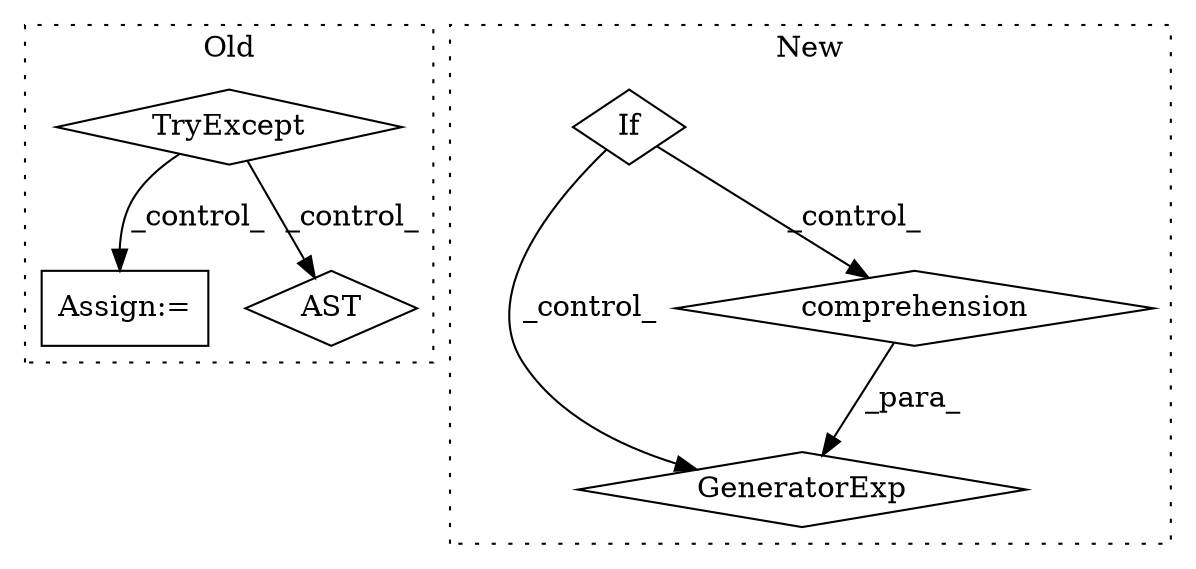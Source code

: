 digraph G {
subgraph cluster0 {
1 [label="TryExcept" a="71" s="22552" l="13" shape="diamond"];
4 [label="Assign:=" a="68" s="22573" l="3" shape="box"];
5 [label="AST" a="2" s="22594,0" l="7,0" shape="diamond"];
label = "Old";
style="dotted";
}
subgraph cluster1 {
2 [label="GeneratorExp" a="55" s="22814" l="1" shape="diamond"];
3 [label="comprehension" a="45" s="22819" l="3" shape="diamond"];
6 [label="If" a="96" s="22706" l="3" shape="diamond"];
label = "New";
style="dotted";
}
1 -> 5 [label="_control_"];
1 -> 4 [label="_control_"];
3 -> 2 [label="_para_"];
6 -> 2 [label="_control_"];
6 -> 3 [label="_control_"];
}